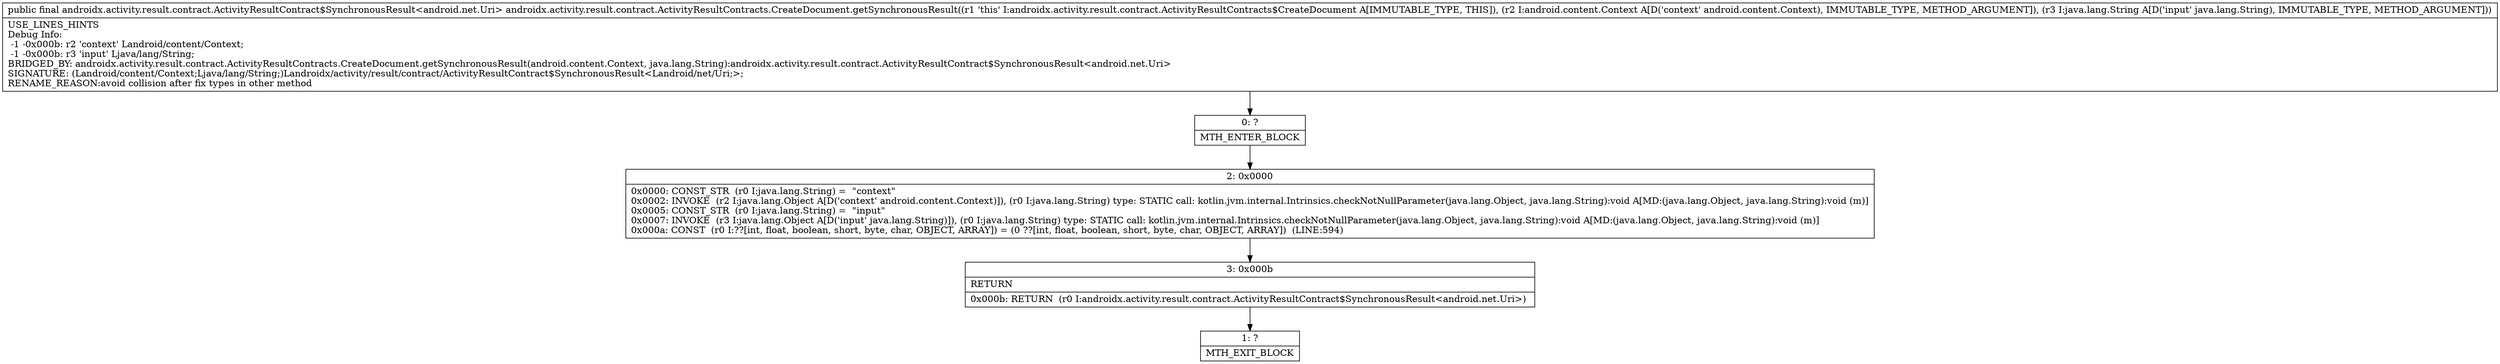 digraph "CFG forandroidx.activity.result.contract.ActivityResultContracts.CreateDocument.getSynchronousResult(Landroid\/content\/Context;Ljava\/lang\/String;)Landroidx\/activity\/result\/contract\/ActivityResultContract$SynchronousResult;" {
Node_0 [shape=record,label="{0\:\ ?|MTH_ENTER_BLOCK\l}"];
Node_2 [shape=record,label="{2\:\ 0x0000|0x0000: CONST_STR  (r0 I:java.lang.String) =  \"context\" \l0x0002: INVOKE  (r2 I:java.lang.Object A[D('context' android.content.Context)]), (r0 I:java.lang.String) type: STATIC call: kotlin.jvm.internal.Intrinsics.checkNotNullParameter(java.lang.Object, java.lang.String):void A[MD:(java.lang.Object, java.lang.String):void (m)]\l0x0005: CONST_STR  (r0 I:java.lang.String) =  \"input\" \l0x0007: INVOKE  (r3 I:java.lang.Object A[D('input' java.lang.String)]), (r0 I:java.lang.String) type: STATIC call: kotlin.jvm.internal.Intrinsics.checkNotNullParameter(java.lang.Object, java.lang.String):void A[MD:(java.lang.Object, java.lang.String):void (m)]\l0x000a: CONST  (r0 I:??[int, float, boolean, short, byte, char, OBJECT, ARRAY]) = (0 ??[int, float, boolean, short, byte, char, OBJECT, ARRAY])  (LINE:594)\l}"];
Node_3 [shape=record,label="{3\:\ 0x000b|RETURN\l|0x000b: RETURN  (r0 I:androidx.activity.result.contract.ActivityResultContract$SynchronousResult\<android.net.Uri\>) \l}"];
Node_1 [shape=record,label="{1\:\ ?|MTH_EXIT_BLOCK\l}"];
MethodNode[shape=record,label="{public final androidx.activity.result.contract.ActivityResultContract$SynchronousResult\<android.net.Uri\> androidx.activity.result.contract.ActivityResultContracts.CreateDocument.getSynchronousResult((r1 'this' I:androidx.activity.result.contract.ActivityResultContracts$CreateDocument A[IMMUTABLE_TYPE, THIS]), (r2 I:android.content.Context A[D('context' android.content.Context), IMMUTABLE_TYPE, METHOD_ARGUMENT]), (r3 I:java.lang.String A[D('input' java.lang.String), IMMUTABLE_TYPE, METHOD_ARGUMENT]))  | USE_LINES_HINTS\lDebug Info:\l  \-1 \-0x000b: r2 'context' Landroid\/content\/Context;\l  \-1 \-0x000b: r3 'input' Ljava\/lang\/String;\lBRIDGED_BY: androidx.activity.result.contract.ActivityResultContracts.CreateDocument.getSynchronousResult(android.content.Context, java.lang.String):androidx.activity.result.contract.ActivityResultContract$SynchronousResult\<android.net.Uri\>\lSIGNATURE: (Landroid\/content\/Context;Ljava\/lang\/String;)Landroidx\/activity\/result\/contract\/ActivityResultContract$SynchronousResult\<Landroid\/net\/Uri;\>;\lRENAME_REASON:avoid collision after fix types in other method\l}"];
MethodNode -> Node_0;Node_0 -> Node_2;
Node_2 -> Node_3;
Node_3 -> Node_1;
}


